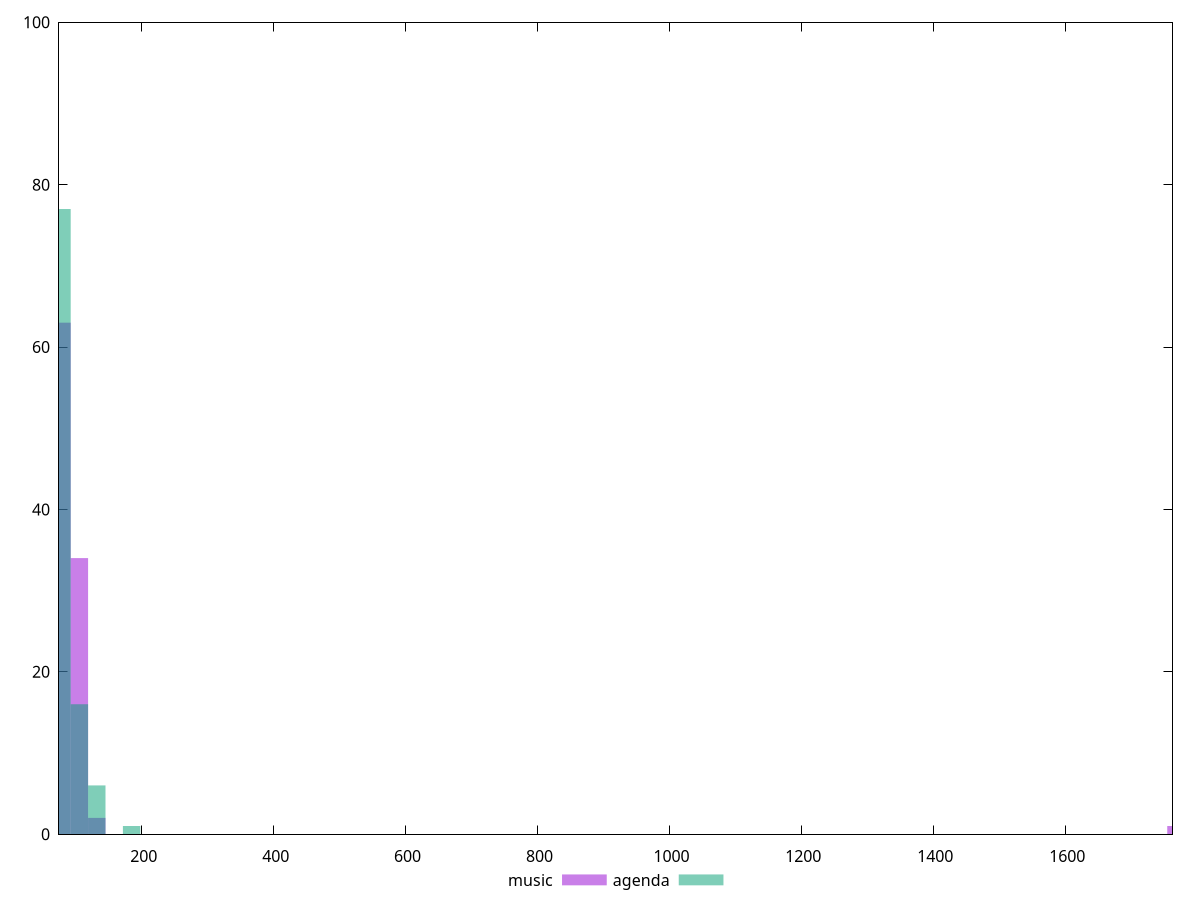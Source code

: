 reset

$music <<EOF
1767.8658400480454 1
79.1581719424498 63
105.54422925659972 34
131.93028657074964 2
EOF

$agenda <<EOF
184.70240119904952 1
79.1581719424498 77
131.93028657074964 6
105.54422925659972 16
EOF

set key outside below
set boxwidth 26.38605731414993
set xrange [74.642:1762.618]
set yrange [0:100]
set trange [0:100]
set style fill transparent solid 0.5 noborder
set terminal svg size 640, 500 enhanced background rgb 'white'
set output "reports/report_00031_2021-02-24T23-18-18.084Z/server-response-time/comparison/histogram/0_vs_1.svg"

plot $music title "music" with boxes, \
     $agenda title "agenda" with boxes

reset
